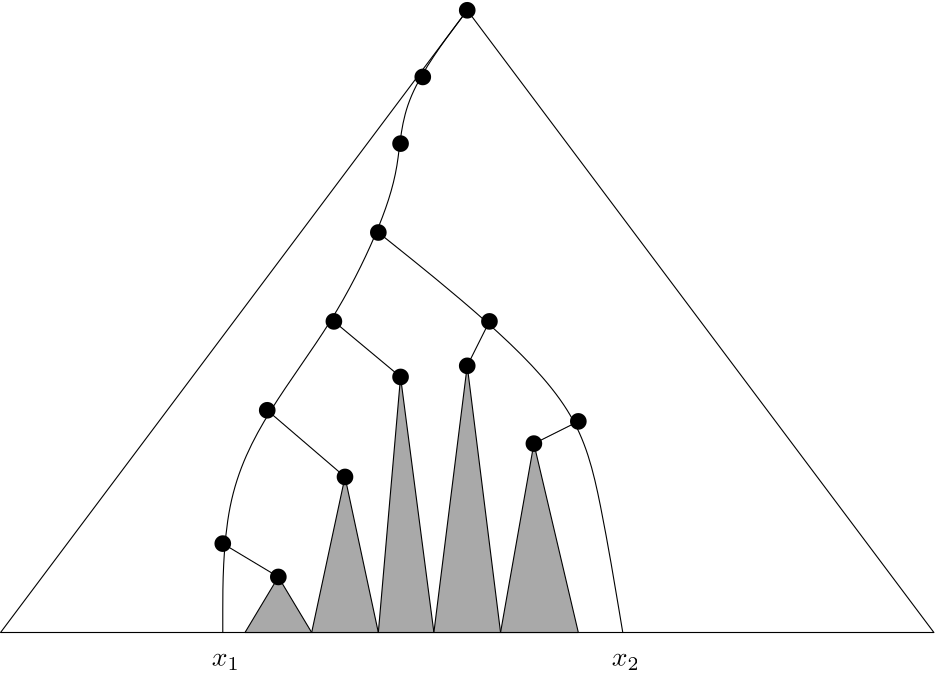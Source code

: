 <?xml version="1.0"?>
<!DOCTYPE ipe SYSTEM "ipe.dtd">
<ipe version="70005" creator="Ipe 7.1.4">
<info created="D:20160419134359" modified="D:20160419134359"/>
<ipestyle name="basic">
<symbol name="arrow/arc(spx)">
<path stroke="sym-stroke" fill="sym-stroke" pen="sym-pen">
0 0 m
-1 0.333 l
-1 -0.333 l
h
</path>
</symbol>
<symbol name="arrow/farc(spx)">
<path stroke="sym-stroke" fill="white" pen="sym-pen">
0 0 m
-1 0.333 l
-1 -0.333 l
h
</path>
</symbol>
<symbol name="mark/circle(sx)" transformations="translations">
<path fill="sym-stroke">
0.6 0 0 0.6 0 0 e
0.4 0 0 0.4 0 0 e
</path>
</symbol>
<symbol name="mark/disk(sx)" transformations="translations">
<path fill="sym-stroke">
0.6 0 0 0.6 0 0 e
</path>
</symbol>
<symbol name="mark/fdisk(sfx)" transformations="translations">
<group>
<path fill="sym-fill">
0.5 0 0 0.5 0 0 e
</path>
<path fill="sym-stroke" fillrule="eofill">
0.6 0 0 0.6 0 0 e
0.4 0 0 0.4 0 0 e
</path>
</group>
</symbol>
<symbol name="mark/box(sx)" transformations="translations">
<path fill="sym-stroke" fillrule="eofill">
-0.6 -0.6 m
0.6 -0.6 l
0.6 0.6 l
-0.6 0.6 l
h
-0.4 -0.4 m
0.4 -0.4 l
0.4 0.4 l
-0.4 0.4 l
h
</path>
</symbol>
<symbol name="mark/square(sx)" transformations="translations">
<path fill="sym-stroke">
-0.6 -0.6 m
0.6 -0.6 l
0.6 0.6 l
-0.6 0.6 l
h
</path>
</symbol>
<symbol name="mark/fsquare(sfx)" transformations="translations">
<group>
<path fill="sym-fill">
-0.5 -0.5 m
0.5 -0.5 l
0.5 0.5 l
-0.5 0.5 l
h
</path>
<path fill="sym-stroke" fillrule="eofill">
-0.6 -0.6 m
0.6 -0.6 l
0.6 0.6 l
-0.6 0.6 l
h
-0.4 -0.4 m
0.4 -0.4 l
0.4 0.4 l
-0.4 0.4 l
h
</path>
</group>
</symbol>
<symbol name="mark/cross(sx)" transformations="translations">
<group>
<path fill="sym-stroke">
-0.43 -0.57 m
0.57 0.43 l
0.43 0.57 l
-0.57 -0.43 l
h
</path>
<path fill="sym-stroke">
-0.43 0.57 m
0.57 -0.43 l
0.43 -0.57 l
-0.57 0.43 l
h
</path>
</group>
</symbol>
<symbol name="arrow/fnormal(spx)">
<path stroke="sym-stroke" fill="white" pen="sym-pen">
0 0 m
-1 0.333 l
-1 -0.333 l
h
</path>
</symbol>
<symbol name="arrow/pointed(spx)">
<path stroke="sym-stroke" fill="sym-stroke" pen="sym-pen">
0 0 m
-1 0.333 l
-0.8 0 l
-1 -0.333 l
h
</path>
</symbol>
<symbol name="arrow/fpointed(spx)">
<path stroke="sym-stroke" fill="white" pen="sym-pen">
0 0 m
-1 0.333 l
-0.8 0 l
-1 -0.333 l
h
</path>
</symbol>
<symbol name="arrow/linear(spx)">
<path stroke="sym-stroke" pen="sym-pen">
-1 0.333 m
0 0 l
-1 -0.333 l
</path>
</symbol>
<symbol name="arrow/fdouble(spx)">
<path stroke="sym-stroke" fill="white" pen="sym-pen">
0 0 m
-1 0.333 l
-1 -0.333 l
h
-1 0 m
-2 0.333 l
-2 -0.333 l
h
</path>
</symbol>
<symbol name="arrow/double(spx)">
<path stroke="sym-stroke" fill="sym-stroke" pen="sym-pen">
0 0 m
-1 0.333 l
-1 -0.333 l
h
-1 0 m
-2 0.333 l
-2 -0.333 l
h
</path>
</symbol>
<pen name="heavier" value="0.8"/>
<pen name="fat" value="1.2"/>
<pen name="ultrafat" value="2"/>
<symbolsize name="large" value="5"/>
<symbolsize name="small" value="2"/>
<symbolsize name="tiny" value="1.1"/>
<arrowsize name="large" value="10"/>
<arrowsize name="small" value="5"/>
<arrowsize name="tiny" value="3"/>
<color name="red" value="1 0 0"/>
<color name="green" value="0 1 0"/>
<color name="blue" value="0 0 1"/>
<color name="yellow" value="1 1 0"/>
<color name="orange" value="1 0.647 0"/>
<color name="gold" value="1 0.843 0"/>
<color name="purple" value="0.627 0.125 0.941"/>
<color name="gray" value="0.745"/>
<color name="brown" value="0.647 0.165 0.165"/>
<color name="navy" value="0 0 0.502"/>
<color name="pink" value="1 0.753 0.796"/>
<color name="seagreen" value="0.18 0.545 0.341"/>
<color name="turquoise" value="0.251 0.878 0.816"/>
<color name="violet" value="0.933 0.51 0.933"/>
<color name="darkblue" value="0 0 0.545"/>
<color name="darkcyan" value="0 0.545 0.545"/>
<color name="darkgray" value="0.663"/>
<color name="darkgreen" value="0 0.392 0"/>
<color name="darkmagenta" value="0.545 0 0.545"/>
<color name="darkorange" value="1 0.549 0"/>
<color name="darkred" value="0.545 0 0"/>
<color name="lightblue" value="0.678 0.847 0.902"/>
<color name="lightcyan" value="0.878 1 1"/>
<color name="lightgray" value="0.827"/>
<color name="lightgreen" value="0.565 0.933 0.565"/>
<color name="lightyellow" value="1 1 0.878"/>
<dashstyle name="dashed" value="[4] 0"/>
<dashstyle name="dotted" value="[1 3] 0"/>
<dashstyle name="dash dotted" value="[4 2 1 2] 0"/>
<dashstyle name="dash dot dotted" value="[4 2 1 2 1 2] 0"/>
<textsize name="large" value="\large"/>
<textsize name="Large" value="\Large"/>
<textsize name="LARGE" value="\LARGE"/>
<textsize name="huge" value="\huge"/>
<textsize name="Huge" value="\Huge"/>
<textsize name="small" value="\small"/>
<textsize name="footnote" value="\footnotesize"/>
<textsize name="tiny" value="\tiny"/>
<textstyle name="center" begin="\begin{center}" end="\end{center}"/>
<textstyle name="itemize" begin="\begin{itemize}" end="\end{itemize}"/>
<textstyle name="item" begin="\begin{itemize}\item{}" end="\end{itemize}"/>
<gridsize name="4 pts" value="4"/>
<gridsize name="8 pts (~3 mm)" value="8"/>
<gridsize name="16 pts (~6 mm)" value="16"/>
<gridsize name="32 pts (~12 mm)" value="32"/>
<gridsize name="10 pts (~3.5 mm)" value="10"/>
<gridsize name="20 pts (~7 mm)" value="20"/>
<gridsize name="14 pts (~5 mm)" value="14"/>
<gridsize name="28 pts (~10 mm)" value="28"/>
<gridsize name="56 pts (~20 mm)" value="56"/>
<anglesize name="90 deg" value="90"/>
<anglesize name="60 deg" value="60"/>
<anglesize name="45 deg" value="45"/>
<anglesize name="30 deg" value="30"/>
<anglesize name="22.5 deg" value="22.5"/>
<tiling name="falling" angle="-60" step="4" width="1"/>
<tiling name="rising" angle="30" step="4" width="1"/>
</ipestyle>
<page>
<layer name="alpha"/>
<view layers="alpha" active="alpha"/>
<path layer="alpha" stroke="black">
280 784 m
112 560 l
392 560 l
448 560 l
280 784 l
280 784 l
</path>
<path stroke="black">
280 784 m
256 752
256 728
248 704
232 672
208 640
192 608
192 560
192 560 s
</path>
<path stroke="black">
248 704 m
288 672
320 640
328 608
336 560
336 560 s
</path>
<use name="mark/disk(sx)" pos="280 784" size="large" stroke="black"/>
<use matrix="1 0 0 1 -16 -24" name="mark/disk(sx)" pos="280 784" size="large" stroke="black"/>
<use matrix="1 0 0 1 -24 -48" name="mark/disk(sx)" pos="280 784" size="large" stroke="black"/>
<use matrix="1 0 0 1 -32 -80" name="mark/disk(sx)" pos="280 784" size="large" stroke="black"/>
<use matrix="1 0 0 1 -48 -112" name="mark/disk(sx)" pos="280 784" size="large" stroke="black"/>
<use matrix="1 0 0 1 -72 -144" name="mark/disk(sx)" pos="280 784" size="large" stroke="black"/>
<use matrix="1 0 0 1 -88 -192" name="mark/disk(sx)" pos="280 784" size="large" stroke="black"/>
<use matrix="1 0 0 1 8 -112" name="mark/disk(sx)" pos="280 784" size="large" stroke="black"/>
<use matrix="1 0 0 1 40 -148" name="mark/disk(sx)" pos="280 784" size="large" stroke="black"/>
<path stroke="black">
192 592 m
212 580 l
212 580 l
</path>
<path stroke="black">
208 640 m
236 616 l
236 616 l
</path>
<path stroke="black">
232 672 m
256 652 l
256 652 l
</path>
<path stroke="black">
288 672 m
280 656 l
280 656 l
</path>
<path stroke="black">
320 636 m
304 628 l
304 628 l
</path>
<path stroke="black" fill="darkgray">
212 580 m
200 560 l
224 560 l
224 560 l
h
</path>
<path stroke="black" fill="darkgray">
236 616 m
224 560 l
248 560 l
248 560 l
h
</path>
<path stroke="black" fill="darkgray">
256 652 m
248 560 l
268 560 l
268 560 l
h
</path>
<path stroke="black" fill="darkgray">
280 656 m
268 560 l
292 560 l
292 560 l
h
</path>
<path stroke="black" fill="darkgray">
304 628 m
292 560 l
320 560 l
320 560 l
h
</path>
<use matrix="1 0 0 1 -68 -204" name="mark/disk(sx)" pos="280 784" size="large" stroke="black"/>
<use matrix="1 0 0 1 -44 -168" name="mark/disk(sx)" pos="280 784" size="large" stroke="black"/>
<use matrix="1 0 0 1 -24 -132" name="mark/disk(sx)" pos="280 784" size="large" stroke="black"/>
<use matrix="1 0 0 1 0 -128" name="mark/disk(sx)" pos="280 784" size="large" stroke="black"/>
<use matrix="1 0 0 1 24 -156" name="mark/disk(sx)" pos="280 784" size="large" stroke="black"/>
<text transformations="translations" pos="188 548" stroke="black" type="label" width="10.163" height="4.294" depth="1.49" valign="baseline">$x_1$</text>
<text transformations="translations" pos="332 548" stroke="black" type="label" width="10.163" height="4.294" depth="1.49" valign="baseline">$x_2$</text>
</page>
</ipe>
